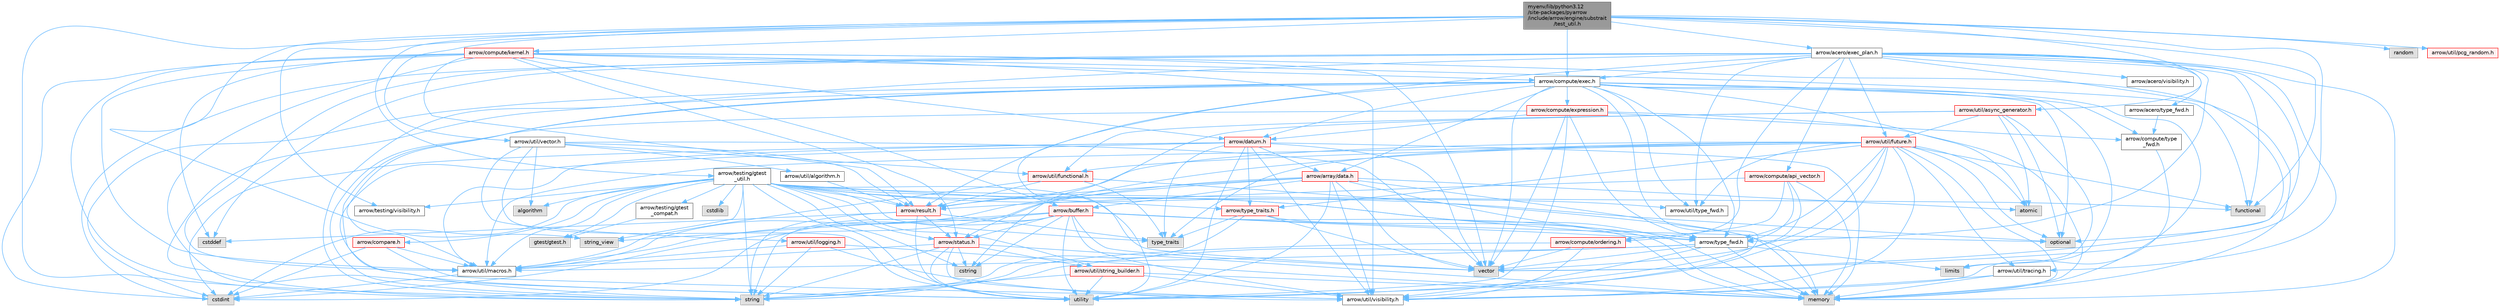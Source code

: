 digraph "myenv/lib/python3.12/site-packages/pyarrow/include/arrow/engine/substrait/test_util.h"
{
 // LATEX_PDF_SIZE
  bgcolor="transparent";
  edge [fontname=Helvetica,fontsize=10,labelfontname=Helvetica,labelfontsize=10];
  node [fontname=Helvetica,fontsize=10,shape=box,height=0.2,width=0.4];
  Node1 [id="Node000001",label="myenv/lib/python3.12\l/site-packages/pyarrow\l/include/arrow/engine/substrait\l/test_util.h",height=0.2,width=0.4,color="gray40", fillcolor="grey60", style="filled", fontcolor="black",tooltip=" "];
  Node1 -> Node2 [id="edge1_Node000001_Node000002",color="steelblue1",style="solid",tooltip=" "];
  Node2 [id="Node000002",label="arrow/testing/gtest\l_util.h",height=0.2,width=0.4,color="grey40", fillcolor="white", style="filled",URL="$gtest__util_8h.html",tooltip=" "];
  Node2 -> Node3 [id="edge2_Node000002_Node000003",color="steelblue1",style="solid",tooltip=" "];
  Node3 [id="Node000003",label="algorithm",height=0.2,width=0.4,color="grey60", fillcolor="#E0E0E0", style="filled",tooltip=" "];
  Node2 -> Node4 [id="edge3_Node000002_Node000004",color="steelblue1",style="solid",tooltip=" "];
  Node4 [id="Node000004",label="cstdint",height=0.2,width=0.4,color="grey60", fillcolor="#E0E0E0", style="filled",tooltip=" "];
  Node2 -> Node5 [id="edge4_Node000002_Node000005",color="steelblue1",style="solid",tooltip=" "];
  Node5 [id="Node000005",label="cstdlib",height=0.2,width=0.4,color="grey60", fillcolor="#E0E0E0", style="filled",tooltip=" "];
  Node2 -> Node6 [id="edge5_Node000002_Node000006",color="steelblue1",style="solid",tooltip=" "];
  Node6 [id="Node000006",label="cstring",height=0.2,width=0.4,color="grey60", fillcolor="#E0E0E0", style="filled",tooltip=" "];
  Node2 -> Node7 [id="edge6_Node000002_Node000007",color="steelblue1",style="solid",tooltip=" "];
  Node7 [id="Node000007",label="functional",height=0.2,width=0.4,color="grey60", fillcolor="#E0E0E0", style="filled",tooltip=" "];
  Node2 -> Node8 [id="edge7_Node000002_Node000008",color="steelblue1",style="solid",tooltip=" "];
  Node8 [id="Node000008",label="memory",height=0.2,width=0.4,color="grey60", fillcolor="#E0E0E0", style="filled",tooltip=" "];
  Node2 -> Node9 [id="edge8_Node000002_Node000009",color="steelblue1",style="solid",tooltip=" "];
  Node9 [id="Node000009",label="optional",height=0.2,width=0.4,color="grey60", fillcolor="#E0E0E0", style="filled",tooltip=" "];
  Node2 -> Node10 [id="edge9_Node000002_Node000010",color="steelblue1",style="solid",tooltip=" "];
  Node10 [id="Node000010",label="string",height=0.2,width=0.4,color="grey60", fillcolor="#E0E0E0", style="filled",tooltip=" "];
  Node2 -> Node11 [id="edge10_Node000002_Node000011",color="steelblue1",style="solid",tooltip=" "];
  Node11 [id="Node000011",label="string_view",height=0.2,width=0.4,color="grey60", fillcolor="#E0E0E0", style="filled",tooltip=" "];
  Node2 -> Node12 [id="edge11_Node000002_Node000012",color="steelblue1",style="solid",tooltip=" "];
  Node12 [id="Node000012",label="type_traits",height=0.2,width=0.4,color="grey60", fillcolor="#E0E0E0", style="filled",tooltip=" "];
  Node2 -> Node13 [id="edge12_Node000002_Node000013",color="steelblue1",style="solid",tooltip=" "];
  Node13 [id="Node000013",label="utility",height=0.2,width=0.4,color="grey60", fillcolor="#E0E0E0", style="filled",tooltip=" "];
  Node2 -> Node14 [id="edge13_Node000002_Node000014",color="steelblue1",style="solid",tooltip=" "];
  Node14 [id="Node000014",label="vector",height=0.2,width=0.4,color="grey60", fillcolor="#E0E0E0", style="filled",tooltip=" "];
  Node2 -> Node15 [id="edge14_Node000002_Node000015",color="steelblue1",style="solid",tooltip=" "];
  Node15 [id="Node000015",label="gtest/gtest.h",height=0.2,width=0.4,color="grey60", fillcolor="#E0E0E0", style="filled",tooltip=" "];
  Node2 -> Node16 [id="edge15_Node000002_Node000016",color="steelblue1",style="solid",tooltip=" "];
  Node16 [id="Node000016",label="arrow/compare.h",height=0.2,width=0.4,color="red", fillcolor="#FFF0F0", style="filled",URL="$compare_8h.html",tooltip=" "];
  Node16 -> Node4 [id="edge16_Node000016_Node000004",color="steelblue1",style="solid",tooltip=" "];
  Node16 -> Node18 [id="edge17_Node000016_Node000018",color="steelblue1",style="solid",tooltip=" "];
  Node18 [id="Node000018",label="arrow/util/macros.h",height=0.2,width=0.4,color="grey40", fillcolor="white", style="filled",URL="$macros_8h.html",tooltip=" "];
  Node18 -> Node4 [id="edge18_Node000018_Node000004",color="steelblue1",style="solid",tooltip=" "];
  Node16 -> Node19 [id="edge19_Node000016_Node000019",color="steelblue1",style="solid",tooltip=" "];
  Node19 [id="Node000019",label="arrow/util/visibility.h",height=0.2,width=0.4,color="grey40", fillcolor="white", style="filled",URL="$include_2arrow_2util_2visibility_8h.html",tooltip=" "];
  Node2 -> Node20 [id="edge20_Node000002_Node000020",color="steelblue1",style="solid",tooltip=" "];
  Node20 [id="Node000020",label="arrow/result.h",height=0.2,width=0.4,color="red", fillcolor="#FFF0F0", style="filled",URL="$result_8h.html",tooltip=" "];
  Node20 -> Node21 [id="edge21_Node000020_Node000021",color="steelblue1",style="solid",tooltip=" "];
  Node21 [id="Node000021",label="cstddef",height=0.2,width=0.4,color="grey60", fillcolor="#E0E0E0", style="filled",tooltip=" "];
  Node20 -> Node10 [id="edge22_Node000020_Node000010",color="steelblue1",style="solid",tooltip=" "];
  Node20 -> Node12 [id="edge23_Node000020_Node000012",color="steelblue1",style="solid",tooltip=" "];
  Node20 -> Node13 [id="edge24_Node000020_Node000013",color="steelblue1",style="solid",tooltip=" "];
  Node20 -> Node23 [id="edge25_Node000020_Node000023",color="steelblue1",style="solid",tooltip=" "];
  Node23 [id="Node000023",label="arrow/status.h",height=0.2,width=0.4,color="red", fillcolor="#FFF0F0", style="filled",URL="$status_8h.html",tooltip=" "];
  Node23 -> Node6 [id="edge26_Node000023_Node000006",color="steelblue1",style="solid",tooltip=" "];
  Node23 -> Node8 [id="edge27_Node000023_Node000008",color="steelblue1",style="solid",tooltip=" "];
  Node23 -> Node10 [id="edge28_Node000023_Node000010",color="steelblue1",style="solid",tooltip=" "];
  Node23 -> Node13 [id="edge29_Node000023_Node000013",color="steelblue1",style="solid",tooltip=" "];
  Node23 -> Node18 [id="edge30_Node000023_Node000018",color="steelblue1",style="solid",tooltip=" "];
  Node23 -> Node25 [id="edge31_Node000023_Node000025",color="steelblue1",style="solid",tooltip=" "];
  Node25 [id="Node000025",label="arrow/util/string_builder.h",height=0.2,width=0.4,color="red", fillcolor="#FFF0F0", style="filled",URL="$string__builder_8h.html",tooltip=" "];
  Node25 -> Node8 [id="edge32_Node000025_Node000008",color="steelblue1",style="solid",tooltip=" "];
  Node25 -> Node10 [id="edge33_Node000025_Node000010",color="steelblue1",style="solid",tooltip=" "];
  Node25 -> Node13 [id="edge34_Node000025_Node000013",color="steelblue1",style="solid",tooltip=" "];
  Node25 -> Node19 [id="edge35_Node000025_Node000019",color="steelblue1",style="solid",tooltip=" "];
  Node23 -> Node19 [id="edge36_Node000023_Node000019",color="steelblue1",style="solid",tooltip=" "];
  Node2 -> Node23 [id="edge37_Node000002_Node000023",color="steelblue1",style="solid",tooltip=" "];
  Node2 -> Node29 [id="edge38_Node000002_Node000029",color="steelblue1",style="solid",tooltip=" "];
  Node29 [id="Node000029",label="arrow/testing/gtest\l_compat.h",height=0.2,width=0.4,color="grey40", fillcolor="white", style="filled",URL="$gtest__compat_8h.html",tooltip=" "];
  Node29 -> Node15 [id="edge39_Node000029_Node000015",color="steelblue1",style="solid",tooltip=" "];
  Node2 -> Node30 [id="edge40_Node000002_Node000030",color="steelblue1",style="solid",tooltip=" "];
  Node30 [id="Node000030",label="arrow/testing/visibility.h",height=0.2,width=0.4,color="grey40", fillcolor="white", style="filled",URL="$include_2arrow_2testing_2visibility_8h.html",tooltip=" "];
  Node2 -> Node31 [id="edge41_Node000002_Node000031",color="steelblue1",style="solid",tooltip=" "];
  Node31 [id="Node000031",label="arrow/type_fwd.h",height=0.2,width=0.4,color="grey40", fillcolor="white", style="filled",URL="$arrow_2type__fwd_8h.html",tooltip=" "];
  Node31 -> Node32 [id="edge42_Node000031_Node000032",color="steelblue1",style="solid",tooltip=" "];
  Node32 [id="Node000032",label="limits",height=0.2,width=0.4,color="grey60", fillcolor="#E0E0E0", style="filled",tooltip=" "];
  Node31 -> Node8 [id="edge43_Node000031_Node000008",color="steelblue1",style="solid",tooltip=" "];
  Node31 -> Node10 [id="edge44_Node000031_Node000010",color="steelblue1",style="solid",tooltip=" "];
  Node31 -> Node14 [id="edge45_Node000031_Node000014",color="steelblue1",style="solid",tooltip=" "];
  Node31 -> Node18 [id="edge46_Node000031_Node000018",color="steelblue1",style="solid",tooltip=" "];
  Node31 -> Node19 [id="edge47_Node000031_Node000019",color="steelblue1",style="solid",tooltip=" "];
  Node2 -> Node33 [id="edge48_Node000002_Node000033",color="steelblue1",style="solid",tooltip=" "];
  Node33 [id="Node000033",label="arrow/type_traits.h",height=0.2,width=0.4,color="red", fillcolor="#FFF0F0", style="filled",URL="$include_2arrow_2type__traits_8h.html",tooltip=" "];
  Node33 -> Node8 [id="edge49_Node000033_Node000008",color="steelblue1",style="solid",tooltip=" "];
  Node33 -> Node10 [id="edge50_Node000033_Node000010",color="steelblue1",style="solid",tooltip=" "];
  Node33 -> Node12 [id="edge51_Node000033_Node000012",color="steelblue1",style="solid",tooltip=" "];
  Node33 -> Node14 [id="edge52_Node000033_Node000014",color="steelblue1",style="solid",tooltip=" "];
  Node2 -> Node18 [id="edge53_Node000002_Node000018",color="steelblue1",style="solid",tooltip=" "];
  Node2 -> Node25 [id="edge54_Node000002_Node000025",color="steelblue1",style="solid",tooltip=" "];
  Node2 -> Node45 [id="edge55_Node000002_Node000045",color="steelblue1",style="solid",tooltip=" "];
  Node45 [id="Node000045",label="arrow/util/type_fwd.h",height=0.2,width=0.4,color="grey40", fillcolor="white", style="filled",URL="$arrow_2util_2type__fwd_8h.html",tooltip=" "];
  Node1 -> Node46 [id="edge56_Node000001_Node000046",color="steelblue1",style="solid",tooltip=" "];
  Node46 [id="Node000046",label="arrow/util/vector.h",height=0.2,width=0.4,color="grey40", fillcolor="white", style="filled",URL="$vector_8h.html",tooltip=" "];
  Node46 -> Node3 [id="edge57_Node000046_Node000003",color="steelblue1",style="solid",tooltip=" "];
  Node46 -> Node13 [id="edge58_Node000046_Node000013",color="steelblue1",style="solid",tooltip=" "];
  Node46 -> Node14 [id="edge59_Node000046_Node000014",color="steelblue1",style="solid",tooltip=" "];
  Node46 -> Node20 [id="edge60_Node000046_Node000020",color="steelblue1",style="solid",tooltip=" "];
  Node46 -> Node47 [id="edge61_Node000046_Node000047",color="steelblue1",style="solid",tooltip=" "];
  Node47 [id="Node000047",label="arrow/util/algorithm.h",height=0.2,width=0.4,color="grey40", fillcolor="white", style="filled",URL="$algorithm_8h.html",tooltip=" "];
  Node47 -> Node20 [id="edge62_Node000047_Node000020",color="steelblue1",style="solid",tooltip=" "];
  Node46 -> Node48 [id="edge63_Node000046_Node000048",color="steelblue1",style="solid",tooltip=" "];
  Node48 [id="Node000048",label="arrow/util/functional.h",height=0.2,width=0.4,color="red", fillcolor="#FFF0F0", style="filled",URL="$functional_8h.html",tooltip=" "];
  Node48 -> Node8 [id="edge64_Node000048_Node000008",color="steelblue1",style="solid",tooltip=" "];
  Node48 -> Node12 [id="edge65_Node000048_Node000012",color="steelblue1",style="solid",tooltip=" "];
  Node48 -> Node20 [id="edge66_Node000048_Node000020",color="steelblue1",style="solid",tooltip=" "];
  Node48 -> Node18 [id="edge67_Node000048_Node000018",color="steelblue1",style="solid",tooltip=" "];
  Node46 -> Node50 [id="edge68_Node000046_Node000050",color="steelblue1",style="solid",tooltip=" "];
  Node50 [id="Node000050",label="arrow/util/logging.h",height=0.2,width=0.4,color="red", fillcolor="#FFF0F0", style="filled",URL="$logging_8h.html",tooltip=" "];
  Node50 -> Node8 [id="edge69_Node000050_Node000008",color="steelblue1",style="solid",tooltip=" "];
  Node50 -> Node10 [id="edge70_Node000050_Node000010",color="steelblue1",style="solid",tooltip=" "];
  Node50 -> Node18 [id="edge71_Node000050_Node000018",color="steelblue1",style="solid",tooltip=" "];
  Node50 -> Node19 [id="edge72_Node000050_Node000019",color="steelblue1",style="solid",tooltip=" "];
  Node1 -> Node7 [id="edge73_Node000001_Node000007",color="steelblue1",style="solid",tooltip=" "];
  Node1 -> Node51 [id="edge74_Node000001_Node000051",color="steelblue1",style="solid",tooltip=" "];
  Node51 [id="Node000051",label="random",height=0.2,width=0.4,color="grey60", fillcolor="#E0E0E0", style="filled",tooltip=" "];
  Node1 -> Node10 [id="edge75_Node000001_Node000010",color="steelblue1",style="solid",tooltip=" "];
  Node1 -> Node11 [id="edge76_Node000001_Node000011",color="steelblue1",style="solid",tooltip=" "];
  Node1 -> Node14 [id="edge77_Node000001_Node000014",color="steelblue1",style="solid",tooltip=" "];
  Node1 -> Node52 [id="edge78_Node000001_Node000052",color="steelblue1",style="solid",tooltip=" "];
  Node52 [id="Node000052",label="arrow/acero/exec_plan.h",height=0.2,width=0.4,color="grey40", fillcolor="white", style="filled",URL="$exec__plan_8h.html",tooltip=" "];
  Node52 -> Node21 [id="edge79_Node000052_Node000021",color="steelblue1",style="solid",tooltip=" "];
  Node52 -> Node4 [id="edge80_Node000052_Node000004",color="steelblue1",style="solid",tooltip=" "];
  Node52 -> Node7 [id="edge81_Node000052_Node000007",color="steelblue1",style="solid",tooltip=" "];
  Node52 -> Node8 [id="edge82_Node000052_Node000008",color="steelblue1",style="solid",tooltip=" "];
  Node52 -> Node9 [id="edge83_Node000052_Node000009",color="steelblue1",style="solid",tooltip=" "];
  Node52 -> Node10 [id="edge84_Node000052_Node000010",color="steelblue1",style="solid",tooltip=" "];
  Node52 -> Node13 [id="edge85_Node000052_Node000013",color="steelblue1",style="solid",tooltip=" "];
  Node52 -> Node14 [id="edge86_Node000052_Node000014",color="steelblue1",style="solid",tooltip=" "];
  Node52 -> Node53 [id="edge87_Node000052_Node000053",color="steelblue1",style="solid",tooltip=" "];
  Node53 [id="Node000053",label="arrow/acero/type_fwd.h",height=0.2,width=0.4,color="grey40", fillcolor="white", style="filled",URL="$arrow_2acero_2type__fwd_8h.html",tooltip=" "];
  Node53 -> Node54 [id="edge88_Node000053_Node000054",color="steelblue1",style="solid",tooltip=" "];
  Node54 [id="Node000054",label="arrow/compute/type\l_fwd.h",height=0.2,width=0.4,color="grey40", fillcolor="white", style="filled",URL="$arrow_2compute_2type__fwd_8h.html",tooltip=" "];
  Node54 -> Node19 [id="edge89_Node000054_Node000019",color="steelblue1",style="solid",tooltip=" "];
  Node52 -> Node55 [id="edge90_Node000052_Node000055",color="steelblue1",style="solid",tooltip=" "];
  Node55 [id="Node000055",label="arrow/acero/visibility.h",height=0.2,width=0.4,color="grey40", fillcolor="white", style="filled",URL="$include_2arrow_2acero_2visibility_8h.html",tooltip=" "];
  Node52 -> Node56 [id="edge91_Node000052_Node000056",color="steelblue1",style="solid",tooltip=" "];
  Node56 [id="Node000056",label="arrow/compute/api_vector.h",height=0.2,width=0.4,color="red", fillcolor="#FFF0F0", style="filled",URL="$api__vector_8h.html",tooltip=" "];
  Node56 -> Node8 [id="edge92_Node000056_Node000008",color="steelblue1",style="solid",tooltip=" "];
  Node56 -> Node13 [id="edge93_Node000056_Node000013",color="steelblue1",style="solid",tooltip=" "];
  Node56 -> Node58 [id="edge94_Node000056_Node000058",color="steelblue1",style="solid",tooltip=" "];
  Node58 [id="Node000058",label="arrow/compute/ordering.h",height=0.2,width=0.4,color="red", fillcolor="#FFF0F0", style="filled",URL="$ordering_8h.html",tooltip=" "];
  Node58 -> Node10 [id="edge95_Node000058_Node000010",color="steelblue1",style="solid",tooltip=" "];
  Node58 -> Node14 [id="edge96_Node000058_Node000014",color="steelblue1",style="solid",tooltip=" "];
  Node58 -> Node19 [id="edge97_Node000058_Node000019",color="steelblue1",style="solid",tooltip=" "];
  Node56 -> Node20 [id="edge98_Node000056_Node000020",color="steelblue1",style="solid",tooltip=" "];
  Node56 -> Node31 [id="edge99_Node000056_Node000031",color="steelblue1",style="solid",tooltip=" "];
  Node52 -> Node59 [id="edge100_Node000052_Node000059",color="steelblue1",style="solid",tooltip=" "];
  Node59 [id="Node000059",label="arrow/compute/exec.h",height=0.2,width=0.4,color="grey40", fillcolor="white", style="filled",URL="$exec_8h.html",tooltip=" "];
  Node59 -> Node35 [id="edge101_Node000059_Node000035",color="steelblue1",style="solid",tooltip=" "];
  Node35 [id="Node000035",label="atomic",height=0.2,width=0.4,color="grey60", fillcolor="#E0E0E0", style="filled",tooltip=" "];
  Node59 -> Node4 [id="edge102_Node000059_Node000004",color="steelblue1",style="solid",tooltip=" "];
  Node59 -> Node32 [id="edge103_Node000059_Node000032",color="steelblue1",style="solid",tooltip=" "];
  Node59 -> Node8 [id="edge104_Node000059_Node000008",color="steelblue1",style="solid",tooltip=" "];
  Node59 -> Node9 [id="edge105_Node000059_Node000009",color="steelblue1",style="solid",tooltip=" "];
  Node59 -> Node10 [id="edge106_Node000059_Node000010",color="steelblue1",style="solid",tooltip=" "];
  Node59 -> Node13 [id="edge107_Node000059_Node000013",color="steelblue1",style="solid",tooltip=" "];
  Node59 -> Node14 [id="edge108_Node000059_Node000014",color="steelblue1",style="solid",tooltip=" "];
  Node59 -> Node60 [id="edge109_Node000059_Node000060",color="steelblue1",style="solid",tooltip=" "];
  Node60 [id="Node000060",label="arrow/array/data.h",height=0.2,width=0.4,color="red", fillcolor="#FFF0F0", style="filled",URL="$data_8h.html",tooltip=" "];
  Node60 -> Node35 [id="edge110_Node000060_Node000035",color="steelblue1",style="solid",tooltip=" "];
  Node60 -> Node4 [id="edge111_Node000060_Node000004",color="steelblue1",style="solid",tooltip=" "];
  Node60 -> Node8 [id="edge112_Node000060_Node000008",color="steelblue1",style="solid",tooltip=" "];
  Node60 -> Node13 [id="edge113_Node000060_Node000013",color="steelblue1",style="solid",tooltip=" "];
  Node60 -> Node14 [id="edge114_Node000060_Node000014",color="steelblue1",style="solid",tooltip=" "];
  Node60 -> Node63 [id="edge115_Node000060_Node000063",color="steelblue1",style="solid",tooltip=" "];
  Node63 [id="Node000063",label="arrow/buffer.h",height=0.2,width=0.4,color="red", fillcolor="#FFF0F0", style="filled",URL="$buffer_8h.html",tooltip=" "];
  Node63 -> Node4 [id="edge116_Node000063_Node000004",color="steelblue1",style="solid",tooltip=" "];
  Node63 -> Node6 [id="edge117_Node000063_Node000006",color="steelblue1",style="solid",tooltip=" "];
  Node63 -> Node8 [id="edge118_Node000063_Node000008",color="steelblue1",style="solid",tooltip=" "];
  Node63 -> Node9 [id="edge119_Node000063_Node000009",color="steelblue1",style="solid",tooltip=" "];
  Node63 -> Node10 [id="edge120_Node000063_Node000010",color="steelblue1",style="solid",tooltip=" "];
  Node63 -> Node11 [id="edge121_Node000063_Node000011",color="steelblue1",style="solid",tooltip=" "];
  Node63 -> Node13 [id="edge122_Node000063_Node000013",color="steelblue1",style="solid",tooltip=" "];
  Node63 -> Node14 [id="edge123_Node000063_Node000014",color="steelblue1",style="solid",tooltip=" "];
  Node63 -> Node23 [id="edge124_Node000063_Node000023",color="steelblue1",style="solid",tooltip=" "];
  Node63 -> Node31 [id="edge125_Node000063_Node000031",color="steelblue1",style="solid",tooltip=" "];
  Node63 -> Node18 [id="edge126_Node000063_Node000018",color="steelblue1",style="solid",tooltip=" "];
  Node63 -> Node19 [id="edge127_Node000063_Node000019",color="steelblue1",style="solid",tooltip=" "];
  Node60 -> Node20 [id="edge128_Node000060_Node000020",color="steelblue1",style="solid",tooltip=" "];
  Node60 -> Node31 [id="edge129_Node000060_Node000031",color="steelblue1",style="solid",tooltip=" "];
  Node60 -> Node18 [id="edge130_Node000060_Node000018",color="steelblue1",style="solid",tooltip=" "];
  Node60 -> Node19 [id="edge131_Node000060_Node000019",color="steelblue1",style="solid",tooltip=" "];
  Node59 -> Node68 [id="edge132_Node000059_Node000068",color="steelblue1",style="solid",tooltip=" "];
  Node68 [id="Node000068",label="arrow/compute/expression.h",height=0.2,width=0.4,color="red", fillcolor="#FFF0F0", style="filled",URL="$expression_8h.html",tooltip=" "];
  Node68 -> Node8 [id="edge133_Node000068_Node000008",color="steelblue1",style="solid",tooltip=" "];
  Node68 -> Node10 [id="edge134_Node000068_Node000010",color="steelblue1",style="solid",tooltip=" "];
  Node68 -> Node13 [id="edge135_Node000068_Node000013",color="steelblue1",style="solid",tooltip=" "];
  Node68 -> Node14 [id="edge136_Node000068_Node000014",color="steelblue1",style="solid",tooltip=" "];
  Node68 -> Node54 [id="edge137_Node000068_Node000054",color="steelblue1",style="solid",tooltip=" "];
  Node68 -> Node69 [id="edge138_Node000068_Node000069",color="steelblue1",style="solid",tooltip=" "];
  Node69 [id="Node000069",label="arrow/datum.h",height=0.2,width=0.4,color="red", fillcolor="#FFF0F0", style="filled",URL="$datum_8h.html",tooltip=" "];
  Node69 -> Node4 [id="edge139_Node000069_Node000004",color="steelblue1",style="solid",tooltip=" "];
  Node69 -> Node8 [id="edge140_Node000069_Node000008",color="steelblue1",style="solid",tooltip=" "];
  Node69 -> Node10 [id="edge141_Node000069_Node000010",color="steelblue1",style="solid",tooltip=" "];
  Node69 -> Node12 [id="edge142_Node000069_Node000012",color="steelblue1",style="solid",tooltip=" "];
  Node69 -> Node13 [id="edge143_Node000069_Node000013",color="steelblue1",style="solid",tooltip=" "];
  Node69 -> Node14 [id="edge144_Node000069_Node000014",color="steelblue1",style="solid",tooltip=" "];
  Node69 -> Node60 [id="edge145_Node000069_Node000060",color="steelblue1",style="solid",tooltip=" "];
  Node69 -> Node33 [id="edge146_Node000069_Node000033",color="steelblue1",style="solid",tooltip=" "];
  Node69 -> Node18 [id="edge147_Node000069_Node000018",color="steelblue1",style="solid",tooltip=" "];
  Node69 -> Node19 [id="edge148_Node000069_Node000019",color="steelblue1",style="solid",tooltip=" "];
  Node68 -> Node31 [id="edge149_Node000068_Node000031",color="steelblue1",style="solid",tooltip=" "];
  Node59 -> Node54 [id="edge150_Node000059_Node000054",color="steelblue1",style="solid",tooltip=" "];
  Node59 -> Node69 [id="edge151_Node000059_Node000069",color="steelblue1",style="solid",tooltip=" "];
  Node59 -> Node20 [id="edge152_Node000059_Node000020",color="steelblue1",style="solid",tooltip=" "];
  Node59 -> Node31 [id="edge153_Node000059_Node000031",color="steelblue1",style="solid",tooltip=" "];
  Node59 -> Node18 [id="edge154_Node000059_Node000018",color="steelblue1",style="solid",tooltip=" "];
  Node59 -> Node45 [id="edge155_Node000059_Node000045",color="steelblue1",style="solid",tooltip=" "];
  Node59 -> Node19 [id="edge156_Node000059_Node000019",color="steelblue1",style="solid",tooltip=" "];
  Node52 -> Node58 [id="edge157_Node000052_Node000058",color="steelblue1",style="solid",tooltip=" "];
  Node52 -> Node31 [id="edge158_Node000052_Node000031",color="steelblue1",style="solid",tooltip=" "];
  Node52 -> Node82 [id="edge159_Node000052_Node000082",color="steelblue1",style="solid",tooltip=" "];
  Node82 [id="Node000082",label="arrow/util/future.h",height=0.2,width=0.4,color="red", fillcolor="#FFF0F0", style="filled",URL="$future_8h.html",tooltip=" "];
  Node82 -> Node35 [id="edge160_Node000082_Node000035",color="steelblue1",style="solid",tooltip=" "];
  Node82 -> Node7 [id="edge161_Node000082_Node000007",color="steelblue1",style="solid",tooltip=" "];
  Node82 -> Node8 [id="edge162_Node000082_Node000008",color="steelblue1",style="solid",tooltip=" "];
  Node82 -> Node9 [id="edge163_Node000082_Node000009",color="steelblue1",style="solid",tooltip=" "];
  Node82 -> Node12 [id="edge164_Node000082_Node000012",color="steelblue1",style="solid",tooltip=" "];
  Node82 -> Node13 [id="edge165_Node000082_Node000013",color="steelblue1",style="solid",tooltip=" "];
  Node82 -> Node14 [id="edge166_Node000082_Node000014",color="steelblue1",style="solid",tooltip=" "];
  Node82 -> Node20 [id="edge167_Node000082_Node000020",color="steelblue1",style="solid",tooltip=" "];
  Node82 -> Node23 [id="edge168_Node000082_Node000023",color="steelblue1",style="solid",tooltip=" "];
  Node82 -> Node31 [id="edge169_Node000082_Node000031",color="steelblue1",style="solid",tooltip=" "];
  Node82 -> Node33 [id="edge170_Node000082_Node000033",color="steelblue1",style="solid",tooltip=" "];
  Node82 -> Node48 [id="edge171_Node000082_Node000048",color="steelblue1",style="solid",tooltip=" "];
  Node82 -> Node18 [id="edge172_Node000082_Node000018",color="steelblue1",style="solid",tooltip=" "];
  Node82 -> Node85 [id="edge173_Node000082_Node000085",color="steelblue1",style="solid",tooltip=" "];
  Node85 [id="Node000085",label="arrow/util/tracing.h",height=0.2,width=0.4,color="grey40", fillcolor="white", style="filled",URL="$tracing_8h.html",tooltip=" "];
  Node85 -> Node8 [id="edge174_Node000085_Node000008",color="steelblue1",style="solid",tooltip=" "];
  Node85 -> Node19 [id="edge175_Node000085_Node000019",color="steelblue1",style="solid",tooltip=" "];
  Node82 -> Node45 [id="edge176_Node000082_Node000045",color="steelblue1",style="solid",tooltip=" "];
  Node82 -> Node19 [id="edge177_Node000082_Node000019",color="steelblue1",style="solid",tooltip=" "];
  Node52 -> Node18 [id="edge178_Node000052_Node000018",color="steelblue1",style="solid",tooltip=" "];
  Node52 -> Node85 [id="edge179_Node000052_Node000085",color="steelblue1",style="solid",tooltip=" "];
  Node52 -> Node45 [id="edge180_Node000052_Node000045",color="steelblue1",style="solid",tooltip=" "];
  Node1 -> Node59 [id="edge181_Node000001_Node000059",color="steelblue1",style="solid",tooltip=" "];
  Node1 -> Node86 [id="edge182_Node000001_Node000086",color="steelblue1",style="solid",tooltip=" "];
  Node86 [id="Node000086",label="arrow/compute/kernel.h",height=0.2,width=0.4,color="red", fillcolor="#FFF0F0", style="filled",URL="$kernel_8h.html",tooltip=" "];
  Node86 -> Node21 [id="edge183_Node000086_Node000021",color="steelblue1",style="solid",tooltip=" "];
  Node86 -> Node4 [id="edge184_Node000086_Node000004",color="steelblue1",style="solid",tooltip=" "];
  Node86 -> Node7 [id="edge185_Node000086_Node000007",color="steelblue1",style="solid",tooltip=" "];
  Node86 -> Node8 [id="edge186_Node000086_Node000008",color="steelblue1",style="solid",tooltip=" "];
  Node86 -> Node10 [id="edge187_Node000086_Node000010",color="steelblue1",style="solid",tooltip=" "];
  Node86 -> Node13 [id="edge188_Node000086_Node000013",color="steelblue1",style="solid",tooltip=" "];
  Node86 -> Node14 [id="edge189_Node000086_Node000014",color="steelblue1",style="solid",tooltip=" "];
  Node86 -> Node63 [id="edge190_Node000086_Node000063",color="steelblue1",style="solid",tooltip=" "];
  Node86 -> Node59 [id="edge191_Node000086_Node000059",color="steelblue1",style="solid",tooltip=" "];
  Node86 -> Node69 [id="edge192_Node000086_Node000069",color="steelblue1",style="solid",tooltip=" "];
  Node86 -> Node20 [id="edge193_Node000086_Node000020",color="steelblue1",style="solid",tooltip=" "];
  Node86 -> Node23 [id="edge194_Node000086_Node000023",color="steelblue1",style="solid",tooltip=" "];
  Node86 -> Node18 [id="edge195_Node000086_Node000018",color="steelblue1",style="solid",tooltip=" "];
  Node86 -> Node19 [id="edge196_Node000086_Node000019",color="steelblue1",style="solid",tooltip=" "];
  Node1 -> Node30 [id="edge197_Node000001_Node000030",color="steelblue1",style="solid",tooltip=" "];
  Node1 -> Node88 [id="edge198_Node000001_Node000088",color="steelblue1",style="solid",tooltip=" "];
  Node88 [id="Node000088",label="arrow/util/async_generator.h",height=0.2,width=0.4,color="red", fillcolor="#FFF0F0", style="filled",URL="$async__generator_8h.html",tooltip=" "];
  Node88 -> Node35 [id="edge199_Node000088_Node000035",color="steelblue1",style="solid",tooltip=" "];
  Node88 -> Node6 [id="edge200_Node000088_Node000006",color="steelblue1",style="solid",tooltip=" "];
  Node88 -> Node32 [id="edge201_Node000088_Node000032",color="steelblue1",style="solid",tooltip=" "];
  Node88 -> Node9 [id="edge202_Node000088_Node000009",color="steelblue1",style="solid",tooltip=" "];
  Node88 -> Node48 [id="edge203_Node000088_Node000048",color="steelblue1",style="solid",tooltip=" "];
  Node88 -> Node82 [id="edge204_Node000088_Node000082",color="steelblue1",style="solid",tooltip=" "];
  Node1 -> Node105 [id="edge205_Node000001_Node000105",color="steelblue1",style="solid",tooltip=" "];
  Node105 [id="Node000105",label="arrow/util/pcg_random.h",height=0.2,width=0.4,color="red", fillcolor="#FFF0F0", style="filled",URL="$pcg__random_8h.html",tooltip=" "];
}
